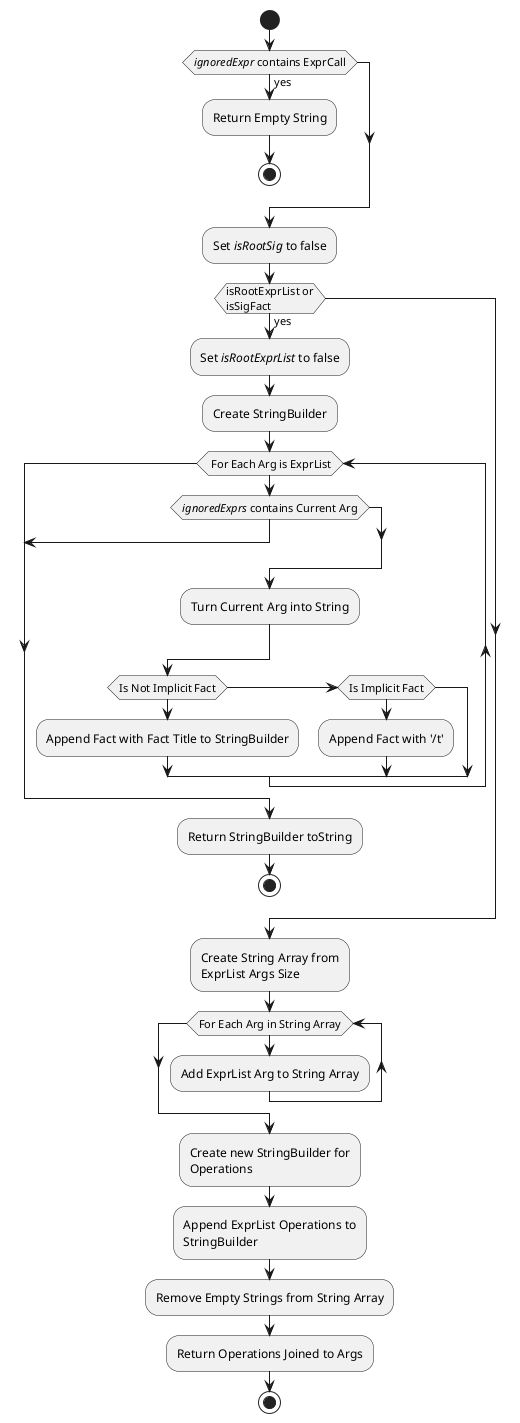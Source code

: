@startuml
start
if(//ignoredExpr// contains ExprCall) then (yes)
:Return Empty String;
stop
endif
:Set //isRootSig// to false;
if(isRootExprList or
isSigFact) then (yes)
:Set //isRootExprList// to false;
:Create StringBuilder;
while( For Each Arg is ExprList)
if(//ignoredExprs// contains Current Arg)
break
endif
:Turn Current Arg into String;
if(Is Not Implicit Fact)
:Append Fact with Fact Title to StringBuilder;
elseif (Is Implicit Fact)
:Append Fact with '/t';
endif
endwhile
:Return StringBuilder toString;
stop
endif
:Create String Array from 
ExprList Args Size;
while(For Each Arg in String Array)
:Add ExprList Arg to String Array;
endwhile
:Create new StringBuilder for 
Operations;
:Append ExprList Operations to 
StringBuilder;
:Remove Empty Strings from String Array;
:Return Operations Joined to Args;
stop
@enduml